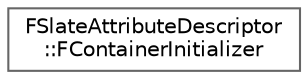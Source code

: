 digraph "Graphical Class Hierarchy"
{
 // INTERACTIVE_SVG=YES
 // LATEX_PDF_SIZE
  bgcolor="transparent";
  edge [fontname=Helvetica,fontsize=10,labelfontname=Helvetica,labelfontsize=10];
  node [fontname=Helvetica,fontsize=10,shape=box,height=0.2,width=0.4];
  rankdir="LR";
  Node0 [id="Node000000",label="FSlateAttributeDescriptor\l::FContainerInitializer",height=0.2,width=0.4,color="grey40", fillcolor="white", style="filled",URL="$d7/d11/structFSlateAttributeDescriptor_1_1FContainerInitializer.html",tooltip="Internal class to initialize the SlateAttributeDescriptor::FContainer attributes (Add attributes or m..."];
}

